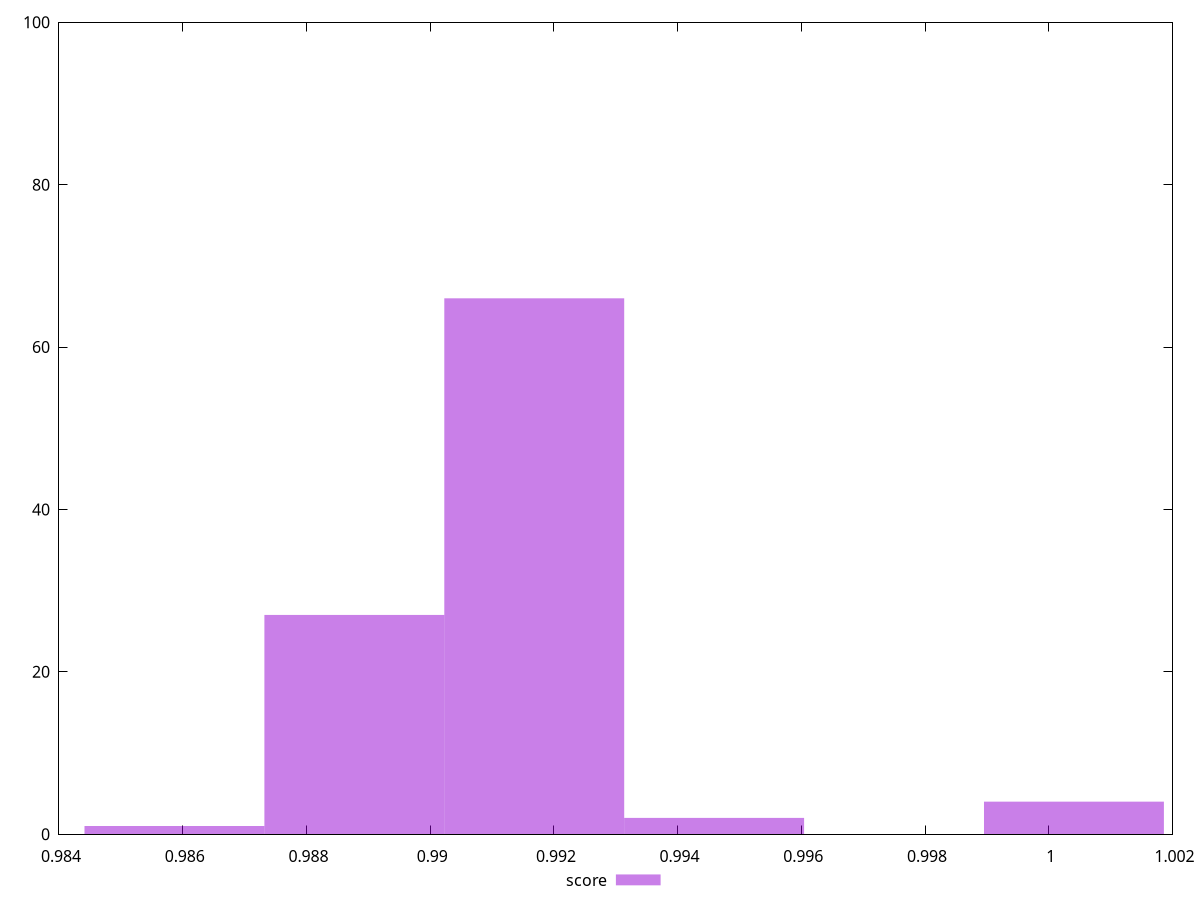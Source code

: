 reset
set terminal svg size 640, 490 enhanced background rgb 'white'
set output "reprap/render-blocking-resources/samples/pages+cached+noexternal+nojs/score/histogram.svg"

$score <<EOF
0.9887743152753615 27
0.9916824750261715 66
1.0004069542786012 4
0.9945906347769813 2
0.9858661555245517 1
EOF

set key outside below
set boxwidth 0.002908159750809887
set yrange [0:100]
set style fill transparent solid 0.5 noborder

plot \
  $score title "score" with boxes, \


reset